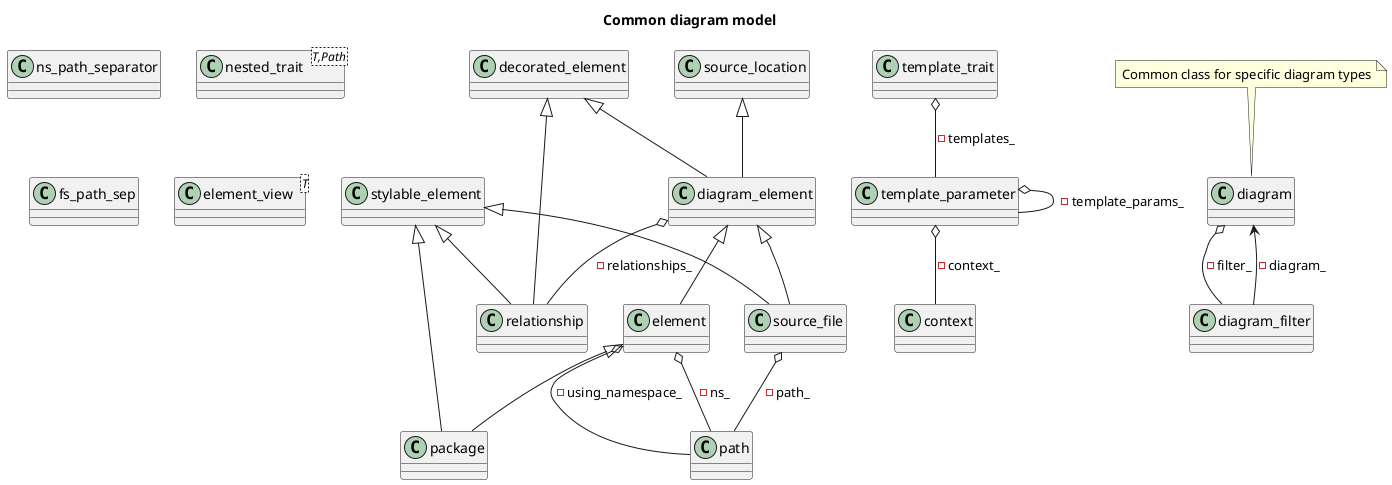 @startuml
title Common diagram model
class "decorated_element" as C_0001117102382624673118
class C_0001117102382624673118 [[classclanguml_1_1common_1_1model_1_1decorated__element.html{Base class for decorated diagram elements}]] {
__
}
class "stylable_element" as C_0002077846075979426940
class C_0002077846075979426940 [[classclanguml_1_1common_1_1model_1_1stylable__element.html{Diagram elements to which style can be applied.}]] {
__
}
class "path" as C_0000844837292165721774
class C_0000844837292165721774 [[classclanguml_1_1common_1_1model_1_1path.html{Diagram path}]] {
__
}
class "ns_path_separator" as C_0001331923285602672865
class C_0001331923285602672865 [[structclanguml_1_1common_1_1model_1_1ns__path__separator.html{ns_path_separator}]] {
__
}
class "relationship" as C_0002046336758797367926
class C_0002046336758797367926 [[classclanguml_1_1common_1_1model_1_1relationship.html{Class representing any relationship other than inheritance}]] {
__
}
class "source_location" as C_0000895261582183440230
class C_0000895261582183440230 [[classclanguml_1_1common_1_1model_1_1source__location.html{Base class of all diagram elements that have source location.}]] {
__
}
class "diagram_element" as C_0001073500714379115414
class C_0001073500714379115414 [[classclanguml_1_1common_1_1model_1_1diagram__element.html{Base class for standalone diagram elements.}]] {
__
}
class "context" as C_0000845978329661395972
class C_0000845978329661395972 [[structclanguml_1_1common_1_1model_1_1context.html{context}]] {
__
}
class "template_parameter" as C_0000178138562743079529
class C_0000178138562743079529 [[classclanguml_1_1common_1_1model_1_1template__parameter.html{Represents template parameter, template arguments or concept         constraints}]] {
__
}
class "nested_trait<T,Path>" as C_0000891208748219309562
class C_0000891208748219309562 [[classclanguml_1_1common_1_1model_1_1nested__trait.html{Base class for elements nested in the diagram.}]] {
__
}
class "fs_path_sep" as C_0000640258162892495349
class C_0000640258162892495349 [[structclanguml_1_1common_1_1model_1_1fs__path__sep.html{fs_path_sep}]] {
__
}
class "source_file" as C_0000785714713072053129
class C_0000785714713072053129 [[classclanguml_1_1common_1_1model_1_1source__file.html{Diagram element representing some file or directory.}]] {
__
}
class "diagram" as C_0000197068985320835874
class C_0000197068985320835874 [[classclanguml_1_1common_1_1model_1_1diagram.html{Base class for all diagram models}]] {
__
}
class "element" as C_0002069520381434407937
class C_0002069520381434407937 [[classclanguml_1_1common_1_1model_1_1element.html{Base class for any element qualified by namespace.}]] {
__
}
class "template_trait" as C_0000464715462505216589
class C_0000464715462505216589 [[classclanguml_1_1common_1_1model_1_1template__trait.html{Common interface for template diagram elements.}]] {
__
}
class "element_view<T>" as C_0001786360230161561276
class C_0001786360230161561276 [[classclanguml_1_1common_1_1model_1_1element__view.html{element_view}]] {
__
}
class "package" as C_0002143286684830686854
class C_0002143286684830686854 [[classclanguml_1_1common_1_1model_1_1package.html{Diagram element representing namespace or directory package}]] {
__
}
class "diagram_filter" as C_0002054140694270036745
class C_0002054140694270036745 [[classclanguml_1_1common_1_1model_1_1diagram__filter.html{Composite of all diagrams filters.}]] {
__
}
C_0001117102382624673118 <|-- C_0002046336758797367926
C_0002077846075979426940 <|-- C_0002046336758797367926
C_0001073500714379115414 o-- C_0002046336758797367926 : -relationships_
C_0001117102382624673118 <|-- C_0001073500714379115414
C_0000895261582183440230 <|-- C_0001073500714379115414
C_0000178138562743079529 o-- C_0000845978329661395972 : -context_
C_0000178138562743079529 o-- C_0000178138562743079529 : -template_params_
C_0000785714713072053129 o-- C_0000844837292165721774 : -path_
C_0001073500714379115414 <|-- C_0000785714713072053129
C_0002077846075979426940 <|-- C_0000785714713072053129
C_0000197068985320835874 o-- C_0002054140694270036745 : -filter_
C_0002069520381434407937 o-- C_0000844837292165721774 : -ns_
C_0002069520381434407937 o-- C_0000844837292165721774 : -using_namespace_
C_0001073500714379115414 <|-- C_0002069520381434407937
C_0000464715462505216589 o-- C_0000178138562743079529 : -templates_
C_0002069520381434407937 <|-- C_0002143286684830686854
C_0002077846075979426940 <|-- C_0002143286684830686854
C_0002054140694270036745 --> C_0000197068985320835874 : -diagram_
note top of C_0000197068985320835874: Common class for specific diagram types

'Generated with clang-uml, version 0.4.0-7-g8a6b497
'LLVM version Ubuntu clang version 16.0.6 (++20230710042027+7cbf1a259152-1~exp1~20230710162048.105)
@enduml
